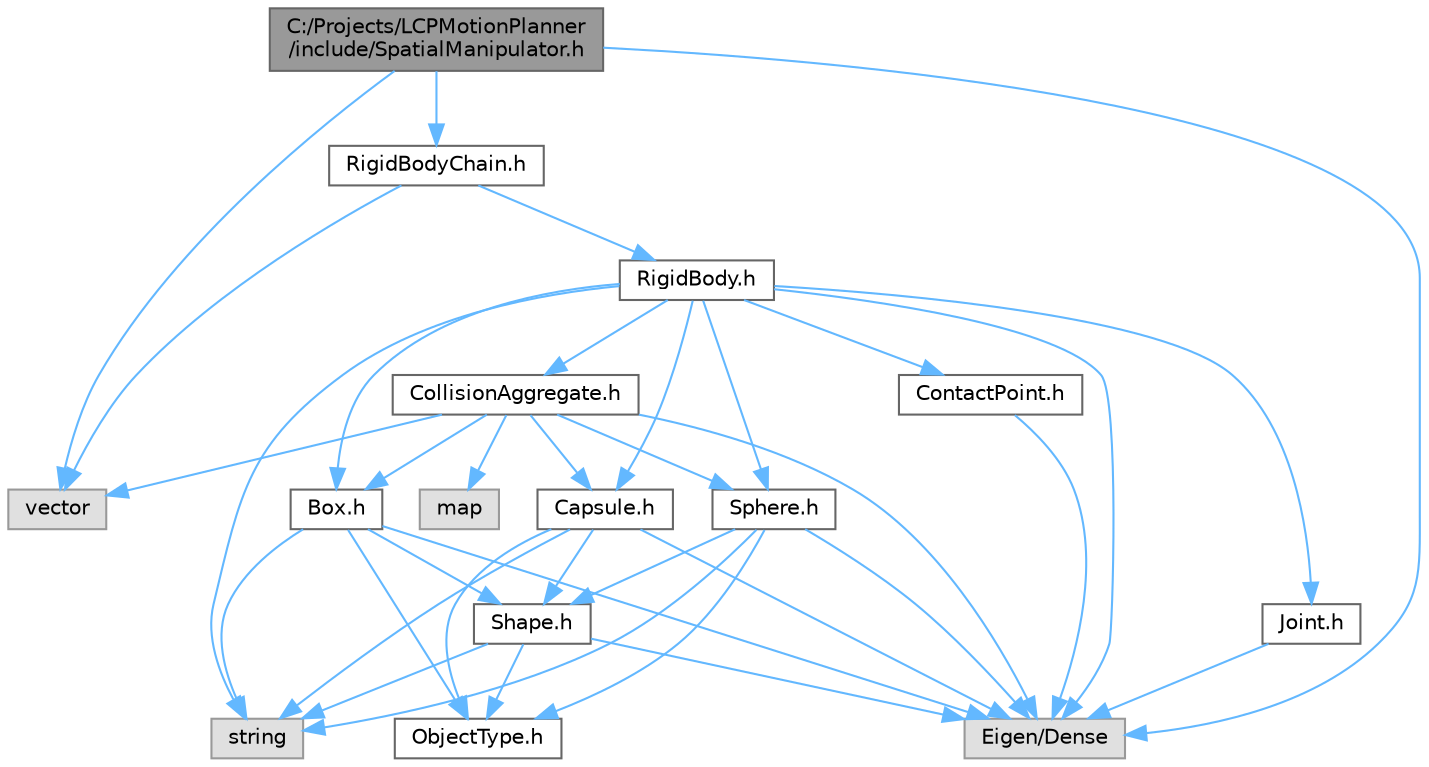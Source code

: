 digraph "C:/Projects/LCPMotionPlanner/include/SpatialManipulator.h"
{
 // LATEX_PDF_SIZE
  bgcolor="transparent";
  edge [fontname=Helvetica,fontsize=10,labelfontname=Helvetica,labelfontsize=10];
  node [fontname=Helvetica,fontsize=10,shape=box,height=0.2,width=0.4];
  Node1 [label="C:/Projects/LCPMotionPlanner\l/include/SpatialManipulator.h",height=0.2,width=0.4,color="gray40", fillcolor="grey60", style="filled", fontcolor="black",tooltip=" "];
  Node1 -> Node2 [color="steelblue1",style="solid"];
  Node2 [label="RigidBodyChain.h",height=0.2,width=0.4,color="grey40", fillcolor="white", style="filled",URL="$_rigid_body_chain_8h.html",tooltip=" "];
  Node2 -> Node3 [color="steelblue1",style="solid"];
  Node3 [label="vector",height=0.2,width=0.4,color="grey60", fillcolor="#E0E0E0", style="filled",tooltip=" "];
  Node2 -> Node4 [color="steelblue1",style="solid"];
  Node4 [label="RigidBody.h",height=0.2,width=0.4,color="grey40", fillcolor="white", style="filled",URL="$_rigid_body_8h.html",tooltip=" "];
  Node4 -> Node5 [color="steelblue1",style="solid"];
  Node5 [label="Eigen/Dense",height=0.2,width=0.4,color="grey60", fillcolor="#E0E0E0", style="filled",tooltip=" "];
  Node4 -> Node6 [color="steelblue1",style="solid"];
  Node6 [label="Joint.h",height=0.2,width=0.4,color="grey40", fillcolor="white", style="filled",URL="$_joint_8h.html",tooltip=" "];
  Node6 -> Node5 [color="steelblue1",style="solid"];
  Node4 -> Node7 [color="steelblue1",style="solid"];
  Node7 [label="CollisionAggregate.h",height=0.2,width=0.4,color="grey40", fillcolor="white", style="filled",URL="$_collision_aggregate_8h.html",tooltip=" "];
  Node7 -> Node8 [color="steelblue1",style="solid"];
  Node8 [label="Sphere.h",height=0.2,width=0.4,color="grey40", fillcolor="white", style="filled",URL="$_sphere_8h.html",tooltip=" "];
  Node8 -> Node9 [color="steelblue1",style="solid"];
  Node9 [label="Shape.h",height=0.2,width=0.4,color="grey40", fillcolor="white", style="filled",URL="$_shape_8h.html",tooltip=" "];
  Node9 -> Node10 [color="steelblue1",style="solid"];
  Node10 [label="ObjectType.h",height=0.2,width=0.4,color="grey40", fillcolor="white", style="filled",URL="$_object_type_8h.html",tooltip=" "];
  Node9 -> Node5 [color="steelblue1",style="solid"];
  Node9 -> Node11 [color="steelblue1",style="solid"];
  Node11 [label="string",height=0.2,width=0.4,color="grey60", fillcolor="#E0E0E0", style="filled",tooltip=" "];
  Node8 -> Node10 [color="steelblue1",style="solid"];
  Node8 -> Node5 [color="steelblue1",style="solid"];
  Node8 -> Node11 [color="steelblue1",style="solid"];
  Node7 -> Node12 [color="steelblue1",style="solid"];
  Node12 [label="Capsule.h",height=0.2,width=0.4,color="grey40", fillcolor="white", style="filled",URL="$_capsule_8h.html",tooltip=" "];
  Node12 -> Node9 [color="steelblue1",style="solid"];
  Node12 -> Node10 [color="steelblue1",style="solid"];
  Node12 -> Node5 [color="steelblue1",style="solid"];
  Node12 -> Node11 [color="steelblue1",style="solid"];
  Node7 -> Node13 [color="steelblue1",style="solid"];
  Node13 [label="Box.h",height=0.2,width=0.4,color="grey40", fillcolor="white", style="filled",URL="$_box_8h.html",tooltip=" "];
  Node13 -> Node9 [color="steelblue1",style="solid"];
  Node13 -> Node10 [color="steelblue1",style="solid"];
  Node13 -> Node5 [color="steelblue1",style="solid"];
  Node13 -> Node11 [color="steelblue1",style="solid"];
  Node7 -> Node3 [color="steelblue1",style="solid"];
  Node7 -> Node14 [color="steelblue1",style="solid"];
  Node14 [label="map",height=0.2,width=0.4,color="grey60", fillcolor="#E0E0E0", style="filled",tooltip=" "];
  Node7 -> Node5 [color="steelblue1",style="solid"];
  Node4 -> Node8 [color="steelblue1",style="solid"];
  Node4 -> Node12 [color="steelblue1",style="solid"];
  Node4 -> Node13 [color="steelblue1",style="solid"];
  Node4 -> Node15 [color="steelblue1",style="solid"];
  Node15 [label="ContactPoint.h",height=0.2,width=0.4,color="grey40", fillcolor="white", style="filled",URL="$_contact_point_8h.html",tooltip=" "];
  Node15 -> Node5 [color="steelblue1",style="solid"];
  Node4 -> Node11 [color="steelblue1",style="solid"];
  Node1 -> Node5 [color="steelblue1",style="solid"];
  Node1 -> Node3 [color="steelblue1",style="solid"];
}
